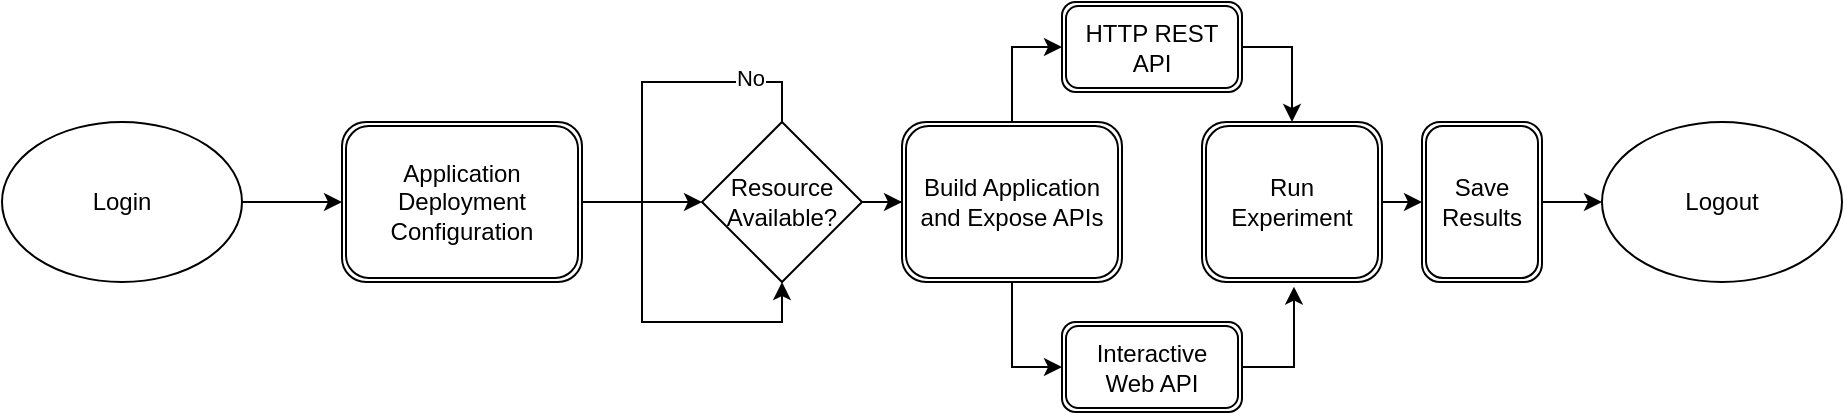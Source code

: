<mxfile version="14.0.1" type="github">
  <diagram id="w-qACllJALI-qsmSZrOG" name="Page-1">
    <mxGraphModel dx="1185" dy="693" grid="1" gridSize="10" guides="1" tooltips="1" connect="1" arrows="1" fold="1" page="1" pageScale="1" pageWidth="1100" pageHeight="850" math="0" shadow="0">
      <root>
        <mxCell id="0" />
        <mxCell id="1" parent="0" />
        <mxCell id="3ZiGfr_VtI6XE2ZFN6G1-6" style="edgeStyle=orthogonalEdgeStyle;rounded=0;orthogonalLoop=1;jettySize=auto;html=1;exitX=1;exitY=0.5;exitDx=0;exitDy=0;entryX=0;entryY=0.5;entryDx=0;entryDy=0;" edge="1" parent="1" source="3ZiGfr_VtI6XE2ZFN6G1-1" target="3ZiGfr_VtI6XE2ZFN6G1-4">
          <mxGeometry relative="1" as="geometry" />
        </mxCell>
        <mxCell id="3ZiGfr_VtI6XE2ZFN6G1-1" value="Login" style="ellipse;whiteSpace=wrap;html=1;" vertex="1" parent="1">
          <mxGeometry x="30" y="320" width="120" height="80" as="geometry" />
        </mxCell>
        <mxCell id="3ZiGfr_VtI6XE2ZFN6G1-7" style="edgeStyle=orthogonalEdgeStyle;rounded=0;orthogonalLoop=1;jettySize=auto;html=1;entryX=0;entryY=0.5;entryDx=0;entryDy=0;" edge="1" parent="1" source="3ZiGfr_VtI6XE2ZFN6G1-4" target="3ZiGfr_VtI6XE2ZFN6G1-5">
          <mxGeometry relative="1" as="geometry" />
        </mxCell>
        <mxCell id="3ZiGfr_VtI6XE2ZFN6G1-4" value="Application Deployment Configuration" style="shape=ext;double=1;rounded=1;whiteSpace=wrap;html=1;" vertex="1" parent="1">
          <mxGeometry x="200" y="320" width="120" height="80" as="geometry" />
        </mxCell>
        <mxCell id="3ZiGfr_VtI6XE2ZFN6G1-22" style="edgeStyle=orthogonalEdgeStyle;rounded=0;orthogonalLoop=1;jettySize=auto;html=1;" edge="1" parent="1" source="3ZiGfr_VtI6XE2ZFN6G1-5" target="3ZiGfr_VtI6XE2ZFN6G1-10">
          <mxGeometry relative="1" as="geometry" />
        </mxCell>
        <mxCell id="3ZiGfr_VtI6XE2ZFN6G1-5" value="&lt;div&gt;Resource&lt;/div&gt;&lt;div&gt;Available?&lt;br&gt;&lt;/div&gt;" style="rhombus;whiteSpace=wrap;html=1;" vertex="1" parent="1">
          <mxGeometry x="380" y="320" width="80" height="80" as="geometry" />
        </mxCell>
        <mxCell id="3ZiGfr_VtI6XE2ZFN6G1-8" style="edgeStyle=orthogonalEdgeStyle;rounded=0;orthogonalLoop=1;jettySize=auto;html=1;entryX=0.5;entryY=1;entryDx=0;entryDy=0;" edge="1" parent="1" source="3ZiGfr_VtI6XE2ZFN6G1-5" target="3ZiGfr_VtI6XE2ZFN6G1-5">
          <mxGeometry relative="1" as="geometry">
            <Array as="points">
              <mxPoint x="420" y="300" />
              <mxPoint x="350" y="300" />
              <mxPoint x="350" y="420" />
              <mxPoint x="420" y="420" />
            </Array>
          </mxGeometry>
        </mxCell>
        <mxCell id="3ZiGfr_VtI6XE2ZFN6G1-9" value="No" style="edgeLabel;html=1;align=center;verticalAlign=middle;resizable=0;points=[];" vertex="1" connectable="0" parent="3ZiGfr_VtI6XE2ZFN6G1-8">
          <mxGeometry x="-0.76" y="-2" relative="1" as="geometry">
            <mxPoint as="offset" />
          </mxGeometry>
        </mxCell>
        <mxCell id="3ZiGfr_VtI6XE2ZFN6G1-17" style="edgeStyle=orthogonalEdgeStyle;rounded=0;orthogonalLoop=1;jettySize=auto;html=1;exitX=0.5;exitY=0;exitDx=0;exitDy=0;entryX=0;entryY=0.5;entryDx=0;entryDy=0;" edge="1" parent="1" source="3ZiGfr_VtI6XE2ZFN6G1-10" target="3ZiGfr_VtI6XE2ZFN6G1-16">
          <mxGeometry relative="1" as="geometry" />
        </mxCell>
        <mxCell id="3ZiGfr_VtI6XE2ZFN6G1-18" style="edgeStyle=orthogonalEdgeStyle;rounded=0;orthogonalLoop=1;jettySize=auto;html=1;entryX=0;entryY=0.5;entryDx=0;entryDy=0;" edge="1" parent="1" source="3ZiGfr_VtI6XE2ZFN6G1-10" target="3ZiGfr_VtI6XE2ZFN6G1-14">
          <mxGeometry relative="1" as="geometry" />
        </mxCell>
        <mxCell id="3ZiGfr_VtI6XE2ZFN6G1-10" value="&lt;div&gt;Build Application &lt;br&gt;&lt;/div&gt;&lt;div&gt;and Expose APIs &lt;/div&gt;" style="shape=ext;double=1;rounded=1;whiteSpace=wrap;html=1;" vertex="1" parent="1">
          <mxGeometry x="480" y="320" width="110" height="80" as="geometry" />
        </mxCell>
        <mxCell id="3ZiGfr_VtI6XE2ZFN6G1-26" style="edgeStyle=orthogonalEdgeStyle;rounded=0;orthogonalLoop=1;jettySize=auto;html=1;exitX=1;exitY=0.5;exitDx=0;exitDy=0;entryX=0;entryY=0.5;entryDx=0;entryDy=0;" edge="1" parent="1" source="3ZiGfr_VtI6XE2ZFN6G1-12" target="3ZiGfr_VtI6XE2ZFN6G1-24">
          <mxGeometry relative="1" as="geometry" />
        </mxCell>
        <mxCell id="3ZiGfr_VtI6XE2ZFN6G1-12" value="&lt;div&gt;Run&lt;/div&gt;&lt;div&gt;Experiment&lt;br&gt;&lt;/div&gt;" style="shape=ext;double=1;rounded=1;whiteSpace=wrap;html=1;" vertex="1" parent="1">
          <mxGeometry x="630" y="320" width="90" height="80" as="geometry" />
        </mxCell>
        <mxCell id="3ZiGfr_VtI6XE2ZFN6G1-21" style="edgeStyle=orthogonalEdgeStyle;rounded=0;orthogonalLoop=1;jettySize=auto;html=1;entryX=0.511;entryY=1.029;entryDx=0;entryDy=0;entryPerimeter=0;exitX=1;exitY=0.5;exitDx=0;exitDy=0;" edge="1" parent="1" source="3ZiGfr_VtI6XE2ZFN6G1-14" target="3ZiGfr_VtI6XE2ZFN6G1-12">
          <mxGeometry relative="1" as="geometry" />
        </mxCell>
        <mxCell id="3ZiGfr_VtI6XE2ZFN6G1-14" value="&lt;div&gt;Interactive&lt;/div&gt;&lt;div&gt;Web API&lt;br&gt;&lt;/div&gt;" style="shape=ext;double=1;rounded=1;whiteSpace=wrap;html=1;" vertex="1" parent="1">
          <mxGeometry x="560" y="420" width="90" height="45" as="geometry" />
        </mxCell>
        <mxCell id="3ZiGfr_VtI6XE2ZFN6G1-20" style="edgeStyle=orthogonalEdgeStyle;rounded=0;orthogonalLoop=1;jettySize=auto;html=1;entryX=0.5;entryY=0;entryDx=0;entryDy=0;exitX=1;exitY=0.5;exitDx=0;exitDy=0;" edge="1" parent="1" source="3ZiGfr_VtI6XE2ZFN6G1-16" target="3ZiGfr_VtI6XE2ZFN6G1-12">
          <mxGeometry relative="1" as="geometry" />
        </mxCell>
        <mxCell id="3ZiGfr_VtI6XE2ZFN6G1-16" value="&lt;div&gt;HTTP REST&lt;/div&gt;&lt;div&gt;API&lt;br&gt;&lt;/div&gt;" style="shape=ext;double=1;rounded=1;whiteSpace=wrap;html=1;" vertex="1" parent="1">
          <mxGeometry x="560" y="260" width="90" height="45" as="geometry" />
        </mxCell>
        <mxCell id="3ZiGfr_VtI6XE2ZFN6G1-23" value="Logout" style="ellipse;whiteSpace=wrap;html=1;" vertex="1" parent="1">
          <mxGeometry x="830" y="320" width="120" height="80" as="geometry" />
        </mxCell>
        <mxCell id="3ZiGfr_VtI6XE2ZFN6G1-25" style="edgeStyle=orthogonalEdgeStyle;rounded=0;orthogonalLoop=1;jettySize=auto;html=1;exitX=1;exitY=0.5;exitDx=0;exitDy=0;" edge="1" parent="1" source="3ZiGfr_VtI6XE2ZFN6G1-24" target="3ZiGfr_VtI6XE2ZFN6G1-23">
          <mxGeometry relative="1" as="geometry" />
        </mxCell>
        <mxCell id="3ZiGfr_VtI6XE2ZFN6G1-24" value="&lt;div&gt;Save&lt;/div&gt;&lt;div&gt;Results&lt;br&gt;&lt;/div&gt;" style="shape=ext;double=1;rounded=1;whiteSpace=wrap;html=1;" vertex="1" parent="1">
          <mxGeometry x="740" y="320" width="60" height="80" as="geometry" />
        </mxCell>
      </root>
    </mxGraphModel>
  </diagram>
</mxfile>
